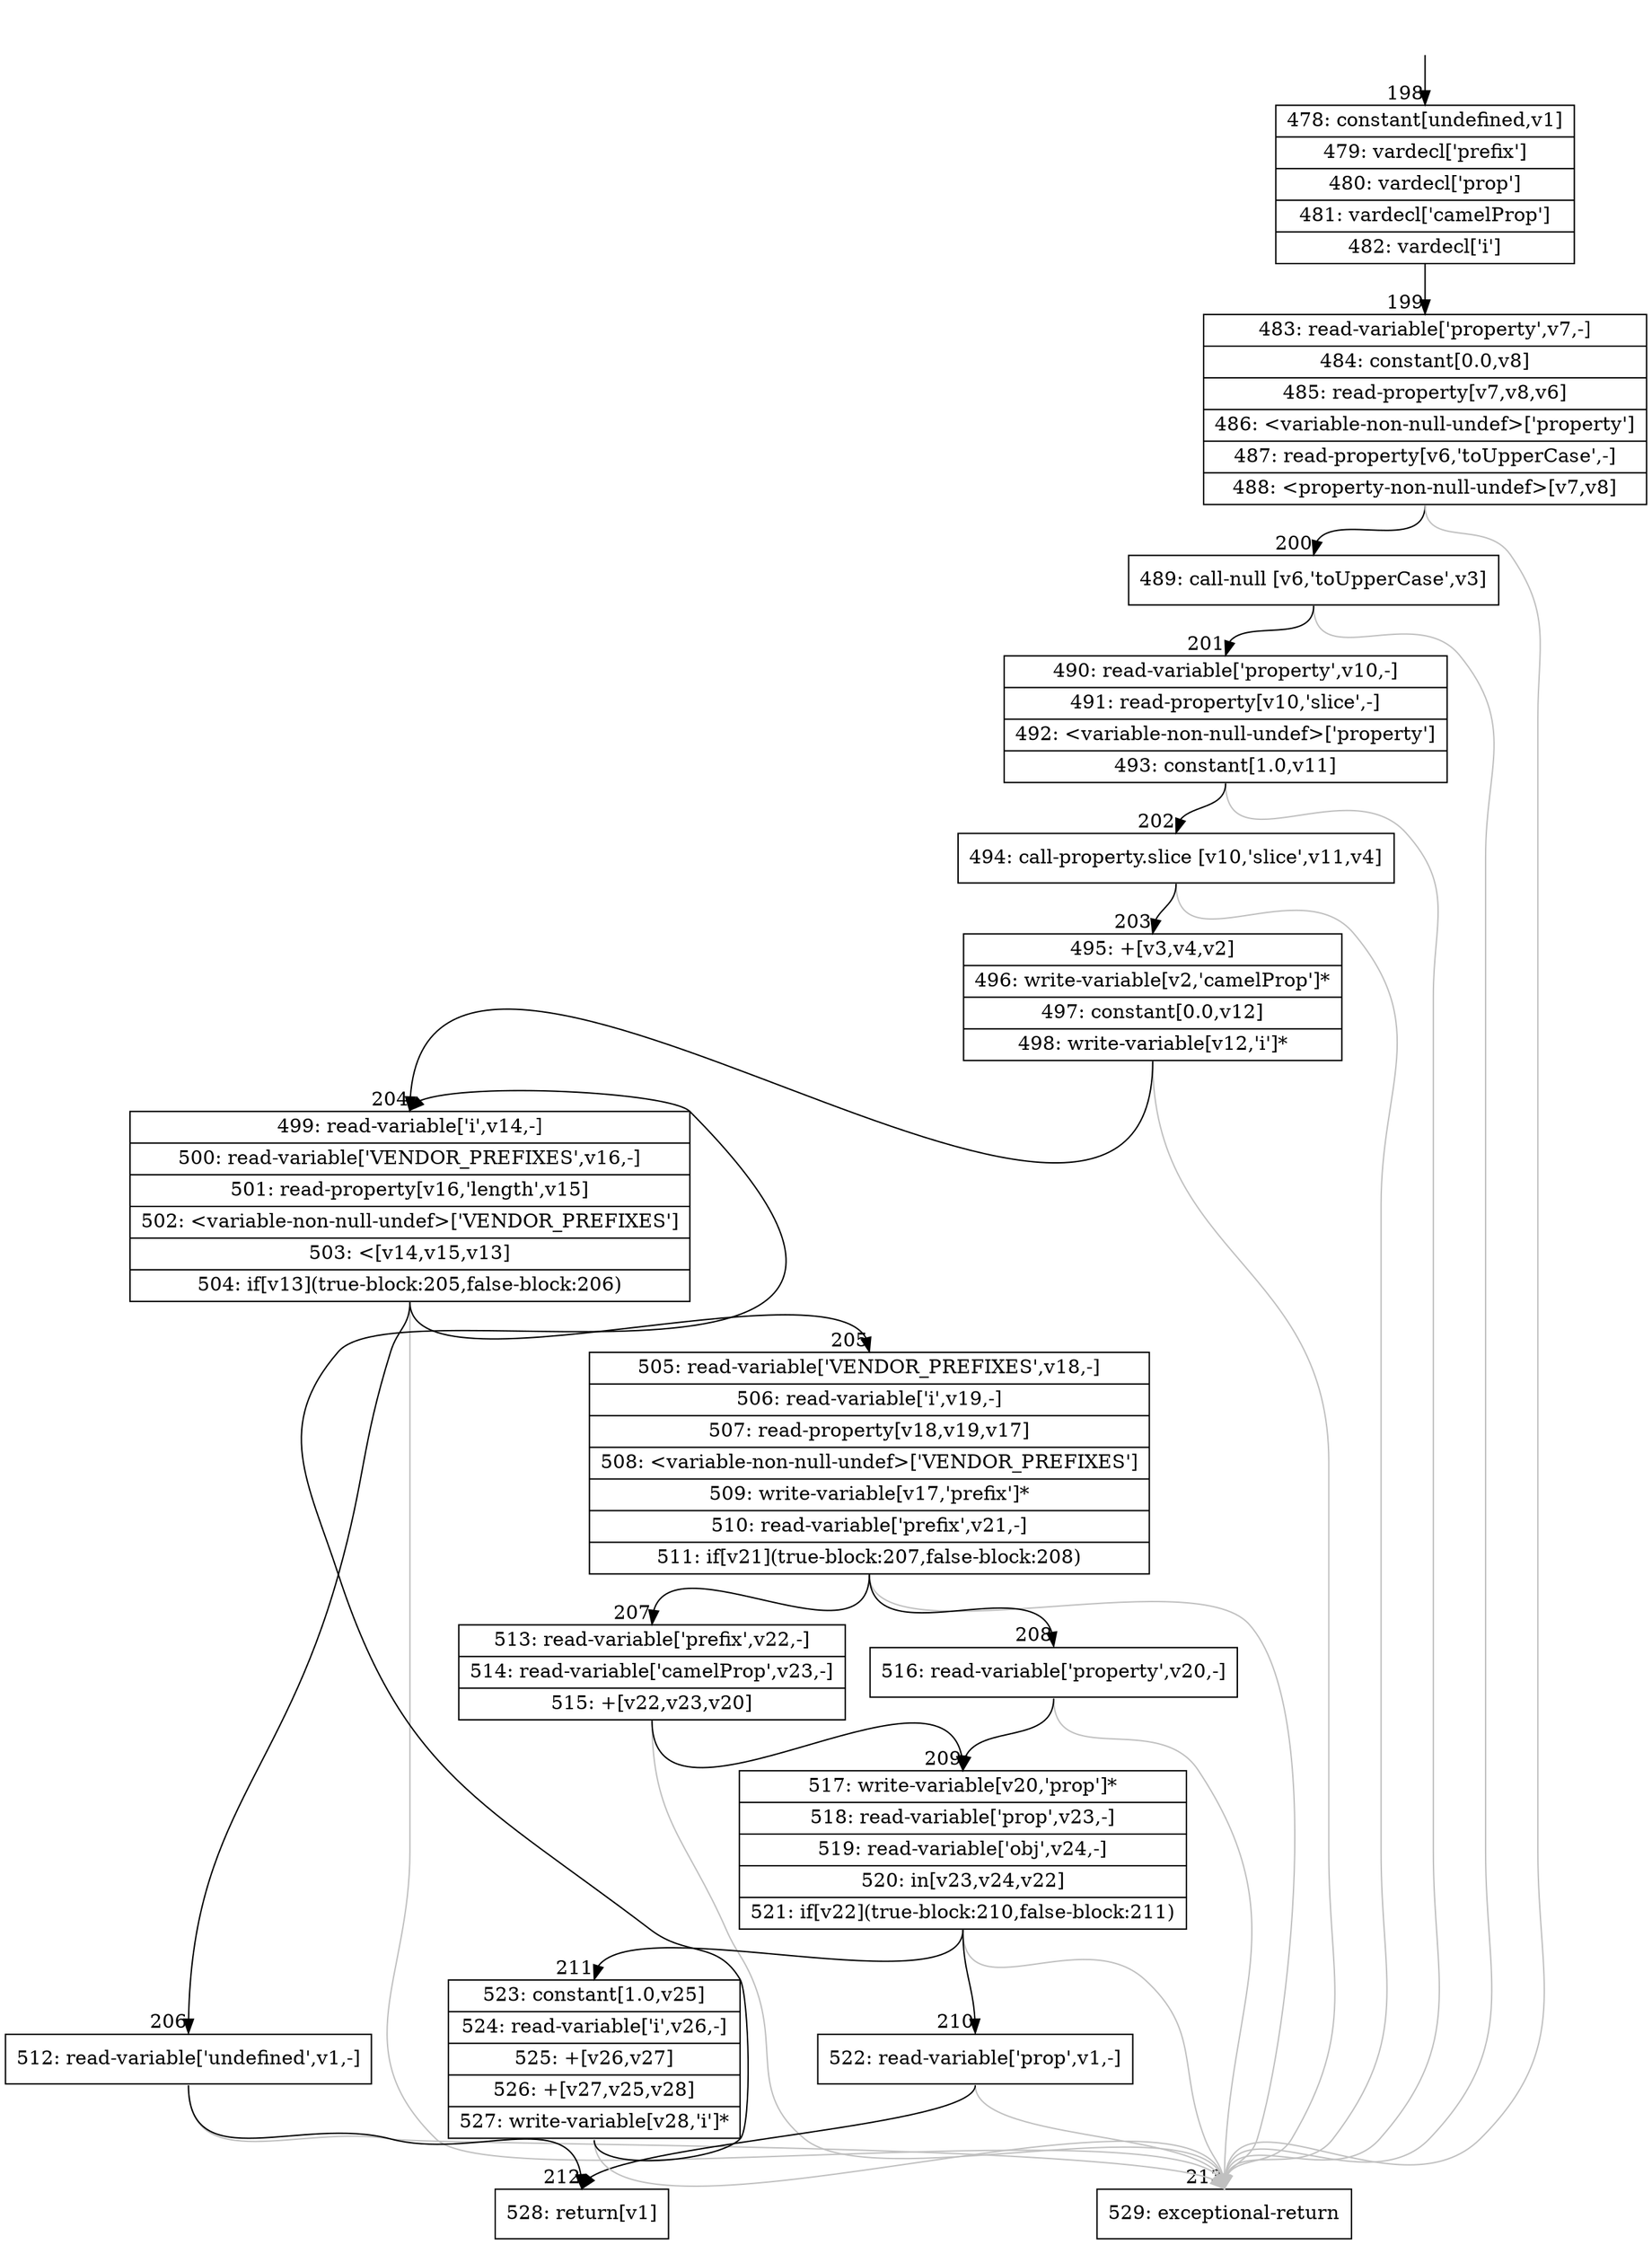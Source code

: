 digraph {
rankdir="TD"
BB_entry23[shape=none,label=""];
BB_entry23 -> BB198 [tailport=s, headport=n, headlabel="    198"]
BB198 [shape=record label="{478: constant[undefined,v1]|479: vardecl['prefix']|480: vardecl['prop']|481: vardecl['camelProp']|482: vardecl['i']}" ] 
BB198 -> BB199 [tailport=s, headport=n, headlabel="      199"]
BB199 [shape=record label="{483: read-variable['property',v7,-]|484: constant[0.0,v8]|485: read-property[v7,v8,v6]|486: \<variable-non-null-undef\>['property']|487: read-property[v6,'toUpperCase',-]|488: \<property-non-null-undef\>[v7,v8]}" ] 
BB199 -> BB200 [tailport=s, headport=n, headlabel="      200"]
BB199 -> BB213 [tailport=s, headport=n, color=gray, headlabel="      213"]
BB200 [shape=record label="{489: call-null [v6,'toUpperCase',v3]}" ] 
BB200 -> BB201 [tailport=s, headport=n, headlabel="      201"]
BB200 -> BB213 [tailport=s, headport=n, color=gray]
BB201 [shape=record label="{490: read-variable['property',v10,-]|491: read-property[v10,'slice',-]|492: \<variable-non-null-undef\>['property']|493: constant[1.0,v11]}" ] 
BB201 -> BB202 [tailport=s, headport=n, headlabel="      202"]
BB201 -> BB213 [tailport=s, headport=n, color=gray]
BB202 [shape=record label="{494: call-property.slice [v10,'slice',v11,v4]}" ] 
BB202 -> BB203 [tailport=s, headport=n, headlabel="      203"]
BB202 -> BB213 [tailport=s, headport=n, color=gray]
BB203 [shape=record label="{495: +[v3,v4,v2]|496: write-variable[v2,'camelProp']*|497: constant[0.0,v12]|498: write-variable[v12,'i']*}" ] 
BB203 -> BB204 [tailport=s, headport=n, headlabel="      204"]
BB203 -> BB213 [tailport=s, headport=n, color=gray]
BB204 [shape=record label="{499: read-variable['i',v14,-]|500: read-variable['VENDOR_PREFIXES',v16,-]|501: read-property[v16,'length',v15]|502: \<variable-non-null-undef\>['VENDOR_PREFIXES']|503: \<[v14,v15,v13]|504: if[v13](true-block:205,false-block:206)}" ] 
BB204 -> BB205 [tailport=s, headport=n, headlabel="      205"]
BB204 -> BB206 [tailport=s, headport=n, headlabel="      206"]
BB204 -> BB213 [tailport=s, headport=n, color=gray]
BB205 [shape=record label="{505: read-variable['VENDOR_PREFIXES',v18,-]|506: read-variable['i',v19,-]|507: read-property[v18,v19,v17]|508: \<variable-non-null-undef\>['VENDOR_PREFIXES']|509: write-variable[v17,'prefix']*|510: read-variable['prefix',v21,-]|511: if[v21](true-block:207,false-block:208)}" ] 
BB205 -> BB207 [tailport=s, headport=n, headlabel="      207"]
BB205 -> BB208 [tailport=s, headport=n, headlabel="      208"]
BB205 -> BB213 [tailport=s, headport=n, color=gray]
BB206 [shape=record label="{512: read-variable['undefined',v1,-]}" ] 
BB206 -> BB212 [tailport=s, headport=n, headlabel="      212"]
BB206 -> BB213 [tailport=s, headport=n, color=gray]
BB207 [shape=record label="{513: read-variable['prefix',v22,-]|514: read-variable['camelProp',v23,-]|515: +[v22,v23,v20]}" ] 
BB207 -> BB209 [tailport=s, headport=n, headlabel="      209"]
BB207 -> BB213 [tailport=s, headport=n, color=gray]
BB208 [shape=record label="{516: read-variable['property',v20,-]}" ] 
BB208 -> BB209 [tailport=s, headport=n]
BB208 -> BB213 [tailport=s, headport=n, color=gray]
BB209 [shape=record label="{517: write-variable[v20,'prop']*|518: read-variable['prop',v23,-]|519: read-variable['obj',v24,-]|520: in[v23,v24,v22]|521: if[v22](true-block:210,false-block:211)}" ] 
BB209 -> BB210 [tailport=s, headport=n, headlabel="      210"]
BB209 -> BB211 [tailport=s, headport=n, headlabel="      211"]
BB209 -> BB213 [tailport=s, headport=n, color=gray]
BB210 [shape=record label="{522: read-variable['prop',v1,-]}" ] 
BB210 -> BB212 [tailport=s, headport=n]
BB210 -> BB213 [tailport=s, headport=n, color=gray]
BB211 [shape=record label="{523: constant[1.0,v25]|524: read-variable['i',v26,-]|525: +[v26,v27]|526: +[v27,v25,v28]|527: write-variable[v28,'i']*}" ] 
BB211 -> BB204 [tailport=s, headport=n]
BB211 -> BB213 [tailport=s, headport=n, color=gray]
BB212 [shape=record label="{528: return[v1]}" ] 
BB213 [shape=record label="{529: exceptional-return}" ] 
//#$~ 306
}
